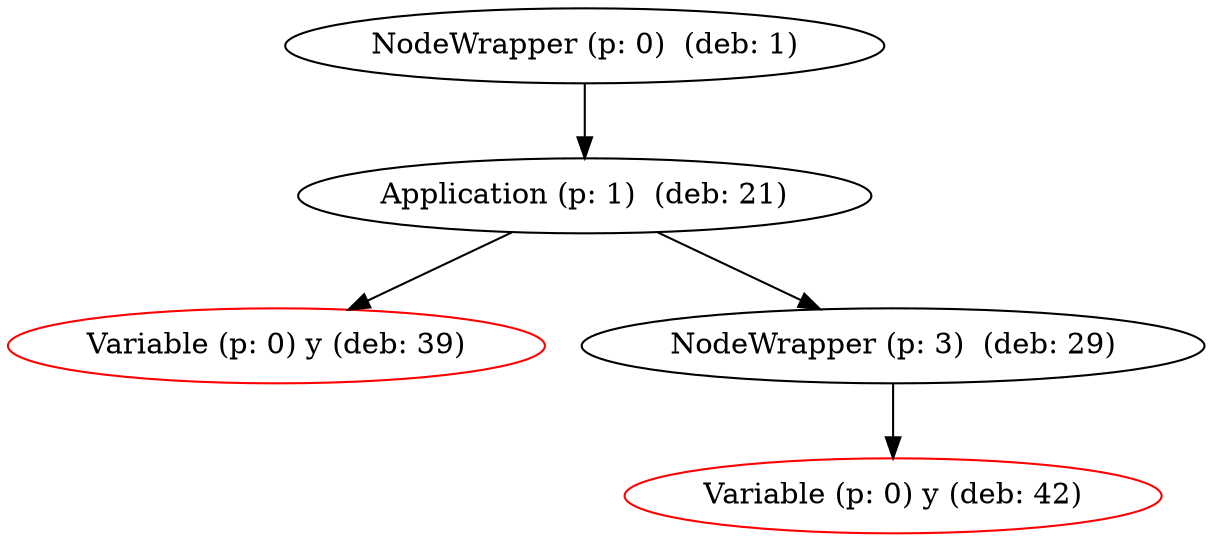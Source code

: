 digraph Lambda {
1066516207 [label="NodeWrapper (p: 0)  (deb: 1)"];
1066516207 -> {693632176};
693632176 [label="Application (p: 1)  (deb: 21)"];
693632176 -> {1793329556};
693632176 -> {1364335809};
1793329556 [label="Variable (p: 0) y (deb: 39)", color=red];
1364335809 [label="NodeWrapper (p: 3)  (deb: 29)"];
1364335809 -> {721748895};
721748895 [label="Variable (p: 0) y (deb: 42)", color=red];

}